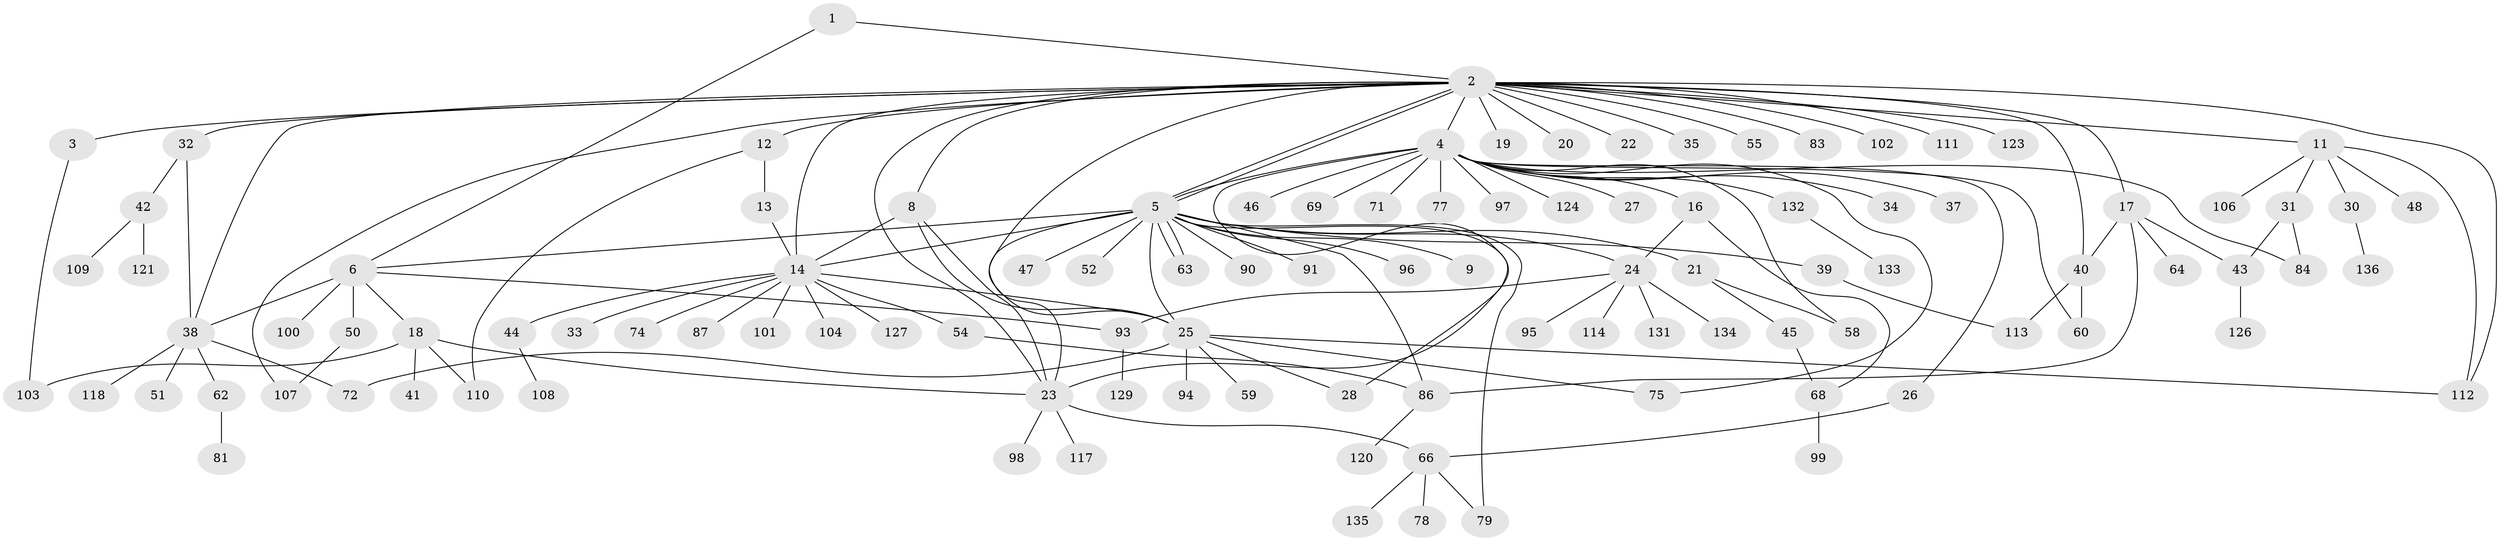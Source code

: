 // Generated by graph-tools (version 1.1) at 2025/51/02/27/25 19:51:58]
// undirected, 107 vertices, 143 edges
graph export_dot {
graph [start="1"]
  node [color=gray90,style=filled];
  1;
  2 [super="+36"];
  3;
  4 [super="+10"];
  5 [super="+7"];
  6 [super="+15"];
  8;
  9;
  11 [super="+49"];
  12;
  13 [super="+56"];
  14 [super="+53"];
  16;
  17 [super="+65"];
  18 [super="+61"];
  19;
  20;
  21;
  22;
  23 [super="+115"];
  24 [super="+57"];
  25 [super="+29"];
  26 [super="+130"];
  27;
  28;
  30 [super="+80"];
  31;
  32;
  33;
  34;
  35;
  37 [super="+105"];
  38 [super="+122"];
  39 [super="+85"];
  40 [super="+92"];
  41;
  42;
  43 [super="+76"];
  44;
  45 [super="+88"];
  46;
  47;
  48;
  50 [super="+89"];
  51;
  52;
  54;
  55 [super="+70"];
  58 [super="+73"];
  59;
  60 [super="+116"];
  62;
  63;
  64;
  66 [super="+67"];
  68 [super="+82"];
  69;
  71;
  72;
  74;
  75;
  77;
  78;
  79;
  81;
  83;
  84;
  86 [super="+119"];
  87;
  90;
  91;
  93 [super="+128"];
  94;
  95;
  96;
  97;
  98;
  99;
  100;
  101;
  102;
  103;
  104;
  106;
  107;
  108;
  109;
  110 [super="+125"];
  111;
  112;
  113;
  114;
  117;
  118;
  120;
  121;
  123;
  124;
  126;
  127;
  129;
  131;
  132;
  133;
  134;
  135;
  136;
  1 -- 2;
  1 -- 6;
  2 -- 3;
  2 -- 4;
  2 -- 5;
  2 -- 5;
  2 -- 8;
  2 -- 11;
  2 -- 12;
  2 -- 14;
  2 -- 17;
  2 -- 19;
  2 -- 20;
  2 -- 22;
  2 -- 25;
  2 -- 32;
  2 -- 35;
  2 -- 38;
  2 -- 40;
  2 -- 55;
  2 -- 83;
  2 -- 102;
  2 -- 107;
  2 -- 111;
  2 -- 112;
  2 -- 123;
  2 -- 23;
  3 -- 103;
  4 -- 5;
  4 -- 16;
  4 -- 23;
  4 -- 27;
  4 -- 34;
  4 -- 37;
  4 -- 46;
  4 -- 58 [weight=2];
  4 -- 69;
  4 -- 71;
  4 -- 75;
  4 -- 77;
  4 -- 84;
  4 -- 97;
  4 -- 124;
  4 -- 132;
  4 -- 26;
  4 -- 60;
  5 -- 6;
  5 -- 14;
  5 -- 23;
  5 -- 24;
  5 -- 25;
  5 -- 28;
  5 -- 39;
  5 -- 47;
  5 -- 52;
  5 -- 63;
  5 -- 63;
  5 -- 90;
  5 -- 91;
  5 -- 96;
  5 -- 9;
  5 -- 21;
  5 -- 79;
  5 -- 86;
  6 -- 18;
  6 -- 38;
  6 -- 50;
  6 -- 93;
  6 -- 100;
  8 -- 23;
  8 -- 25;
  8 -- 14;
  11 -- 30;
  11 -- 31;
  11 -- 48;
  11 -- 106;
  11 -- 112;
  12 -- 13;
  12 -- 110;
  13 -- 14;
  14 -- 25;
  14 -- 33;
  14 -- 44;
  14 -- 54;
  14 -- 74;
  14 -- 87;
  14 -- 101;
  14 -- 104;
  14 -- 127;
  16 -- 24;
  16 -- 68;
  17 -- 40;
  17 -- 64;
  17 -- 43 [weight=2];
  17 -- 86;
  18 -- 23;
  18 -- 41;
  18 -- 103;
  18 -- 110;
  21 -- 45;
  21 -- 58;
  23 -- 66;
  23 -- 98;
  23 -- 117;
  24 -- 131;
  24 -- 114;
  24 -- 134;
  24 -- 95;
  24 -- 93;
  25 -- 59;
  25 -- 94;
  25 -- 112;
  25 -- 72;
  25 -- 75;
  25 -- 28;
  26 -- 66;
  30 -- 136;
  31 -- 43;
  31 -- 84;
  32 -- 38;
  32 -- 42;
  38 -- 51;
  38 -- 62;
  38 -- 72;
  38 -- 118;
  39 -- 113;
  40 -- 60;
  40 -- 113;
  42 -- 109;
  42 -- 121;
  43 -- 126;
  44 -- 108;
  45 -- 68;
  50 -- 107;
  54 -- 86;
  62 -- 81;
  66 -- 78;
  66 -- 79;
  66 -- 135;
  68 -- 99;
  86 -- 120;
  93 -- 129;
  132 -- 133;
}
